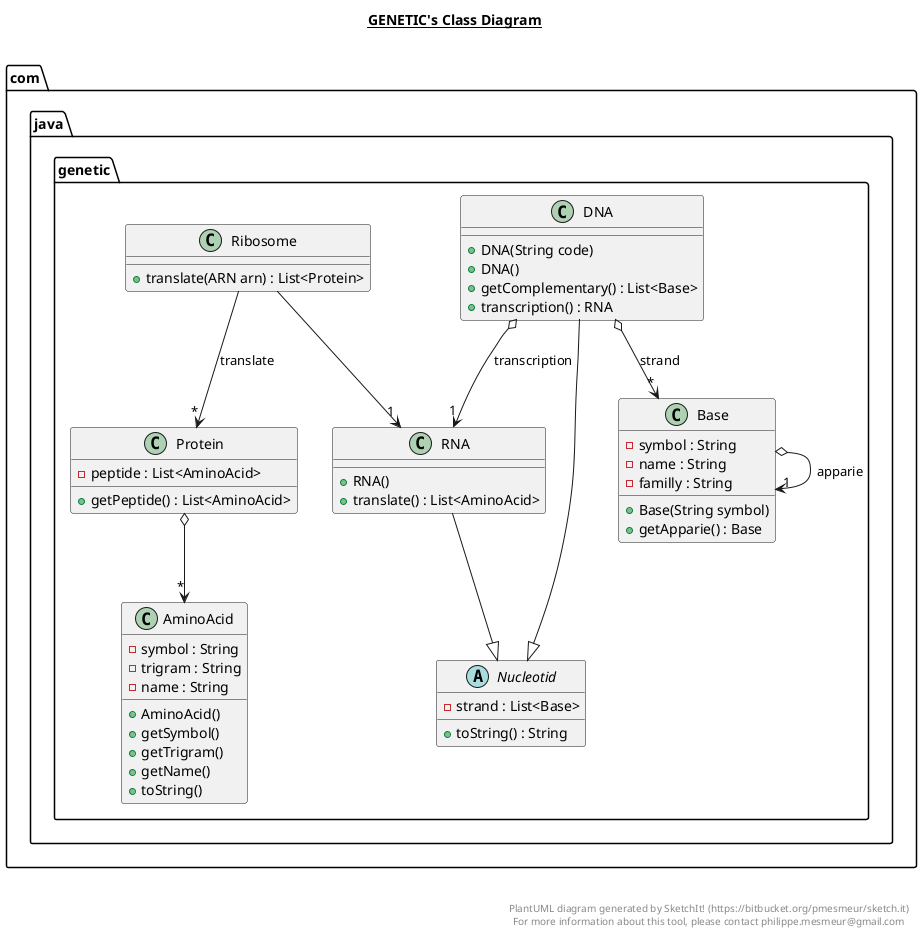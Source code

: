 @startuml

title __GENETIC's Class Diagram__\n

  package com.java.genetic {
      class RNA {
          + RNA()
          + translate() : List<AminoAcid>
      }
  }


  package com.java.genetic {
      class AminoAcid {
          - symbol : String
          - trigram : String
          - name : String
          + AminoAcid()
          + getSymbol()
          + getTrigram()
          + getName()
          + toString()
    }
  }


  package com.java.genetic {
      class Base {
          - symbol : String
          - name : String
          - familly : String
          + Base(String symbol)
          + getApparie() : Base
    }
  }


  package com.java.genetic {
      class DNA {
          + DNA(String code)
          + DNA()
          + getComplementary() : List<Base>
          + transcription() : RNA
    }
  }

    package com.java.genetic {
        abstract class Nucleotid {
            - strand : List<Base>
            + toString() : String
      }
    }

      package com.java.genetic {
          class Protein {
            - peptide : List<AminoAcid>
            + getPeptide() : List<AminoAcid>
    }
      package com.java.genetic {
          class Ribosome {
            + translate(ARN arn) : List<Protein>
    }
}

  Base o--> "1" Base : apparie
  DNA o--> "*" Base : strand
  DNA o--> "1" RNA : transcription
  Protein o--> "*" AminoAcid
  Nucleotid <|-up- DNA
  Nucleotid <|-up- RNA
  Ribosome --> "1" RNA
  Ribosome --> "*" Protein : translate




right footer


PlantUML diagram generated by SketchIt! (https://bitbucket.org/pmesmeur/sketch.it)
For more information about this tool, please contact philippe.mesmeur@gmail.com
endfooter

@enduml